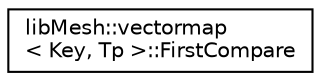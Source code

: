 digraph "类继承关系图"
{
 // INTERACTIVE_SVG=YES
  edge [fontname="Helvetica",fontsize="10",labelfontname="Helvetica",labelfontsize="10"];
  node [fontname="Helvetica",fontsize="10",shape=record];
  rankdir="LR";
  Node1 [label="libMesh::vectormap\l\< Key, Tp \>::FirstCompare",height=0.2,width=0.4,color="black", fillcolor="white", style="filled",URL="$structlibMesh_1_1vectormap_1_1FirstCompare.html",tooltip="Equality comparison, based solely on first element in a pair. "];
}
